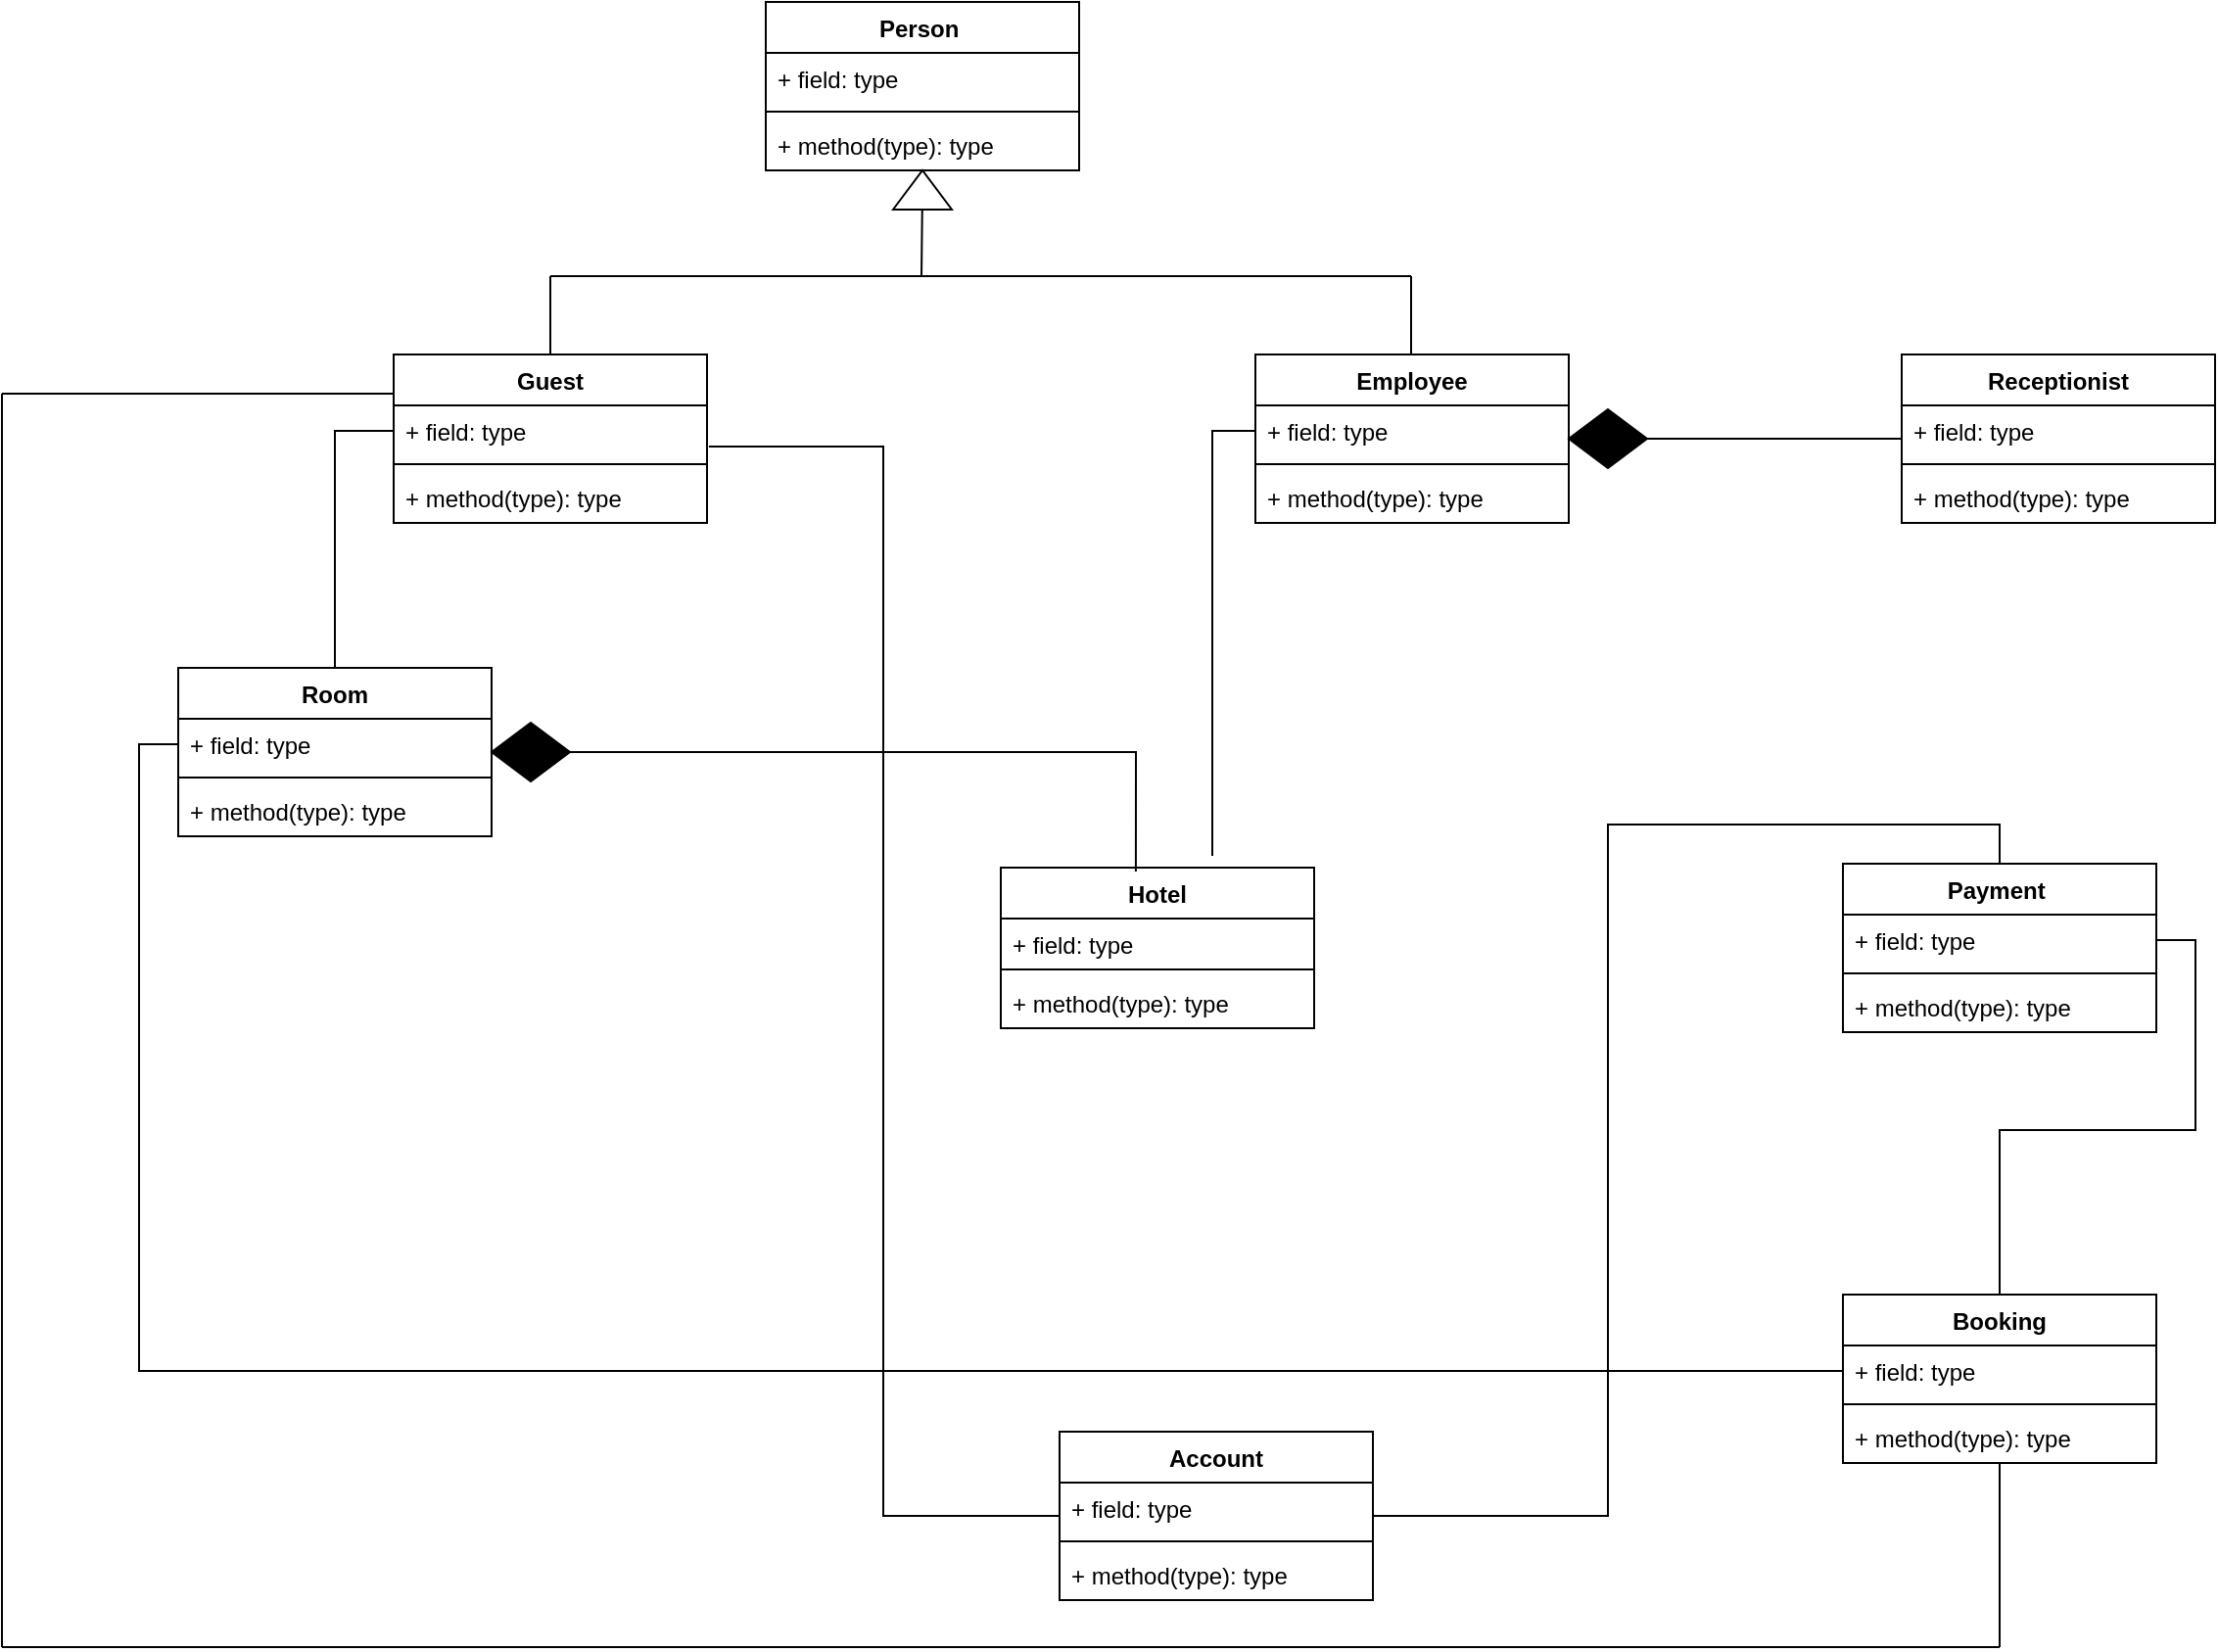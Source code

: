 <mxfile version="21.7.5" type="device">
  <diagram id="bljEQMtVxtsIVVy4_0qF" name="Page-1">
    <mxGraphModel dx="1050" dy="542" grid="1" gridSize="10" guides="1" tooltips="1" connect="1" arrows="1" fold="1" page="1" pageScale="1" pageWidth="4681" pageHeight="3300" math="0" shadow="0">
      <root>
        <mxCell id="0" />
        <mxCell id="1" parent="0" />
        <mxCell id="PxNKiAnVYsrZx0DL7MYI-5" value="Person " style="swimlane;fontStyle=1;align=center;verticalAlign=top;childLayout=stackLayout;horizontal=1;startSize=26;horizontalStack=0;resizeParent=1;resizeParentMax=0;resizeLast=0;collapsible=1;marginBottom=0;" parent="1" vertex="1">
          <mxGeometry x="510" y="40" width="160" height="86" as="geometry" />
        </mxCell>
        <mxCell id="PxNKiAnVYsrZx0DL7MYI-6" value="+ field: type" style="text;strokeColor=none;fillColor=none;align=left;verticalAlign=top;spacingLeft=4;spacingRight=4;overflow=hidden;rotatable=0;points=[[0,0.5],[1,0.5]];portConstraint=eastwest;" parent="PxNKiAnVYsrZx0DL7MYI-5" vertex="1">
          <mxGeometry y="26" width="160" height="26" as="geometry" />
        </mxCell>
        <mxCell id="PxNKiAnVYsrZx0DL7MYI-7" value="" style="line;strokeWidth=1;fillColor=none;align=left;verticalAlign=middle;spacingTop=-1;spacingLeft=3;spacingRight=3;rotatable=0;labelPosition=right;points=[];portConstraint=eastwest;strokeColor=inherit;" parent="PxNKiAnVYsrZx0DL7MYI-5" vertex="1">
          <mxGeometry y="52" width="160" height="8" as="geometry" />
        </mxCell>
        <mxCell id="PxNKiAnVYsrZx0DL7MYI-8" value="+ method(type): type" style="text;strokeColor=none;fillColor=none;align=left;verticalAlign=top;spacingLeft=4;spacingRight=4;overflow=hidden;rotatable=0;points=[[0,0.5],[1,0.5]];portConstraint=eastwest;" parent="PxNKiAnVYsrZx0DL7MYI-5" vertex="1">
          <mxGeometry y="60" width="160" height="26" as="geometry" />
        </mxCell>
        <mxCell id="PxNKiAnVYsrZx0DL7MYI-9" value="Guest" style="swimlane;fontStyle=1;align=center;verticalAlign=top;childLayout=stackLayout;horizontal=1;startSize=26;horizontalStack=0;resizeParent=1;resizeParentMax=0;resizeLast=0;collapsible=1;marginBottom=0;" parent="1" vertex="1">
          <mxGeometry x="320" y="220" width="160" height="86" as="geometry" />
        </mxCell>
        <mxCell id="PxNKiAnVYsrZx0DL7MYI-10" value="+ field: type" style="text;strokeColor=none;fillColor=none;align=left;verticalAlign=top;spacingLeft=4;spacingRight=4;overflow=hidden;rotatable=0;points=[[0,0.5],[1,0.5]];portConstraint=eastwest;" parent="PxNKiAnVYsrZx0DL7MYI-9" vertex="1">
          <mxGeometry y="26" width="160" height="26" as="geometry" />
        </mxCell>
        <mxCell id="PxNKiAnVYsrZx0DL7MYI-11" value="" style="line;strokeWidth=1;fillColor=none;align=left;verticalAlign=middle;spacingTop=-1;spacingLeft=3;spacingRight=3;rotatable=0;labelPosition=right;points=[];portConstraint=eastwest;strokeColor=inherit;" parent="PxNKiAnVYsrZx0DL7MYI-9" vertex="1">
          <mxGeometry y="52" width="160" height="8" as="geometry" />
        </mxCell>
        <mxCell id="PxNKiAnVYsrZx0DL7MYI-12" value="+ method(type): type" style="text;strokeColor=none;fillColor=none;align=left;verticalAlign=top;spacingLeft=4;spacingRight=4;overflow=hidden;rotatable=0;points=[[0,0.5],[1,0.5]];portConstraint=eastwest;" parent="PxNKiAnVYsrZx0DL7MYI-9" vertex="1">
          <mxGeometry y="60" width="160" height="26" as="geometry" />
        </mxCell>
        <mxCell id="PxNKiAnVYsrZx0DL7MYI-13" value="Employee" style="swimlane;fontStyle=1;align=center;verticalAlign=top;childLayout=stackLayout;horizontal=1;startSize=26;horizontalStack=0;resizeParent=1;resizeParentMax=0;resizeLast=0;collapsible=1;marginBottom=0;" parent="1" vertex="1">
          <mxGeometry x="760" y="220" width="160" height="86" as="geometry" />
        </mxCell>
        <mxCell id="PxNKiAnVYsrZx0DL7MYI-14" value="+ field: type" style="text;strokeColor=none;fillColor=none;align=left;verticalAlign=top;spacingLeft=4;spacingRight=4;overflow=hidden;rotatable=0;points=[[0,0.5],[1,0.5]];portConstraint=eastwest;" parent="PxNKiAnVYsrZx0DL7MYI-13" vertex="1">
          <mxGeometry y="26" width="160" height="26" as="geometry" />
        </mxCell>
        <mxCell id="PxNKiAnVYsrZx0DL7MYI-15" value="" style="line;strokeWidth=1;fillColor=none;align=left;verticalAlign=middle;spacingTop=-1;spacingLeft=3;spacingRight=3;rotatable=0;labelPosition=right;points=[];portConstraint=eastwest;strokeColor=inherit;" parent="PxNKiAnVYsrZx0DL7MYI-13" vertex="1">
          <mxGeometry y="52" width="160" height="8" as="geometry" />
        </mxCell>
        <mxCell id="PxNKiAnVYsrZx0DL7MYI-16" value="+ method(type): type" style="text;strokeColor=none;fillColor=none;align=left;verticalAlign=top;spacingLeft=4;spacingRight=4;overflow=hidden;rotatable=0;points=[[0,0.5],[1,0.5]];portConstraint=eastwest;" parent="PxNKiAnVYsrZx0DL7MYI-13" vertex="1">
          <mxGeometry y="60" width="160" height="26" as="geometry" />
        </mxCell>
        <mxCell id="PxNKiAnVYsrZx0DL7MYI-17" value="Receptionist" style="swimlane;fontStyle=1;align=center;verticalAlign=top;childLayout=stackLayout;horizontal=1;startSize=26;horizontalStack=0;resizeParent=1;resizeParentMax=0;resizeLast=0;collapsible=1;marginBottom=0;" parent="1" vertex="1">
          <mxGeometry x="1090" y="220" width="160" height="86" as="geometry" />
        </mxCell>
        <mxCell id="PxNKiAnVYsrZx0DL7MYI-18" value="+ field: type" style="text;strokeColor=none;fillColor=none;align=left;verticalAlign=top;spacingLeft=4;spacingRight=4;overflow=hidden;rotatable=0;points=[[0,0.5],[1,0.5]];portConstraint=eastwest;" parent="PxNKiAnVYsrZx0DL7MYI-17" vertex="1">
          <mxGeometry y="26" width="160" height="26" as="geometry" />
        </mxCell>
        <mxCell id="PxNKiAnVYsrZx0DL7MYI-19" value="" style="line;strokeWidth=1;fillColor=none;align=left;verticalAlign=middle;spacingTop=-1;spacingLeft=3;spacingRight=3;rotatable=0;labelPosition=right;points=[];portConstraint=eastwest;strokeColor=inherit;" parent="PxNKiAnVYsrZx0DL7MYI-17" vertex="1">
          <mxGeometry y="52" width="160" height="8" as="geometry" />
        </mxCell>
        <mxCell id="PxNKiAnVYsrZx0DL7MYI-20" value="+ method(type): type" style="text;strokeColor=none;fillColor=none;align=left;verticalAlign=top;spacingLeft=4;spacingRight=4;overflow=hidden;rotatable=0;points=[[0,0.5],[1,0.5]];portConstraint=eastwest;" parent="PxNKiAnVYsrZx0DL7MYI-17" vertex="1">
          <mxGeometry y="60" width="160" height="26" as="geometry" />
        </mxCell>
        <mxCell id="PxNKiAnVYsrZx0DL7MYI-21" value="Payment &#xa;" style="swimlane;fontStyle=1;align=center;verticalAlign=top;childLayout=stackLayout;horizontal=1;startSize=26;horizontalStack=0;resizeParent=1;resizeParentMax=0;resizeLast=0;collapsible=1;marginBottom=0;" parent="1" vertex="1">
          <mxGeometry x="1060" y="480" width="160" height="86" as="geometry" />
        </mxCell>
        <mxCell id="PxNKiAnVYsrZx0DL7MYI-22" value="+ field: type" style="text;strokeColor=none;fillColor=none;align=left;verticalAlign=top;spacingLeft=4;spacingRight=4;overflow=hidden;rotatable=0;points=[[0,0.5],[1,0.5]];portConstraint=eastwest;" parent="PxNKiAnVYsrZx0DL7MYI-21" vertex="1">
          <mxGeometry y="26" width="160" height="26" as="geometry" />
        </mxCell>
        <mxCell id="PxNKiAnVYsrZx0DL7MYI-23" value="" style="line;strokeWidth=1;fillColor=none;align=left;verticalAlign=middle;spacingTop=-1;spacingLeft=3;spacingRight=3;rotatable=0;labelPosition=right;points=[];portConstraint=eastwest;strokeColor=inherit;" parent="PxNKiAnVYsrZx0DL7MYI-21" vertex="1">
          <mxGeometry y="52" width="160" height="8" as="geometry" />
        </mxCell>
        <mxCell id="PxNKiAnVYsrZx0DL7MYI-24" value="+ method(type): type" style="text;strokeColor=none;fillColor=none;align=left;verticalAlign=top;spacingLeft=4;spacingRight=4;overflow=hidden;rotatable=0;points=[[0,0.5],[1,0.5]];portConstraint=eastwest;" parent="PxNKiAnVYsrZx0DL7MYI-21" vertex="1">
          <mxGeometry y="60" width="160" height="26" as="geometry" />
        </mxCell>
        <mxCell id="PxNKiAnVYsrZx0DL7MYI-70" style="edgeStyle=orthogonalEdgeStyle;rounded=0;orthogonalLoop=1;jettySize=auto;html=1;entryX=0;entryY=0.5;entryDx=0;entryDy=0;endArrow=none;endFill=0;exitX=0;exitY=0.5;exitDx=0;exitDy=0;" parent="1" source="PxNKiAnVYsrZx0DL7MYI-43" target="PxNKiAnVYsrZx0DL7MYI-39" edge="1">
          <mxGeometry relative="1" as="geometry">
            <mxPoint x="990" y="780" as="sourcePoint" />
          </mxGeometry>
        </mxCell>
        <mxCell id="PxNKiAnVYsrZx0DL7MYI-71" style="edgeStyle=orthogonalEdgeStyle;rounded=0;orthogonalLoop=1;jettySize=auto;html=1;entryX=0.5;entryY=0;entryDx=0;entryDy=0;endArrow=none;endFill=0;" parent="1" source="PxNKiAnVYsrZx0DL7MYI-30" target="PxNKiAnVYsrZx0DL7MYI-21" edge="1">
          <mxGeometry relative="1" as="geometry" />
        </mxCell>
        <mxCell id="PxNKiAnVYsrZx0DL7MYI-82" style="edgeStyle=orthogonalEdgeStyle;rounded=0;orthogonalLoop=1;jettySize=auto;html=1;exitX=0;exitY=0.5;exitDx=0;exitDy=0;entryX=1.006;entryY=0.808;entryDx=0;entryDy=0;entryPerimeter=0;endArrow=none;endFill=0;" parent="1" source="PxNKiAnVYsrZx0DL7MYI-30" target="PxNKiAnVYsrZx0DL7MYI-10" edge="1">
          <mxGeometry relative="1" as="geometry" />
        </mxCell>
        <mxCell id="PxNKiAnVYsrZx0DL7MYI-30" value="Account" style="swimlane;fontStyle=1;align=center;verticalAlign=top;childLayout=stackLayout;horizontal=1;startSize=26;horizontalStack=0;resizeParent=1;resizeParentMax=0;resizeLast=0;collapsible=1;marginBottom=0;" parent="1" vertex="1">
          <mxGeometry x="660" y="770" width="160" height="86" as="geometry" />
        </mxCell>
        <mxCell id="PxNKiAnVYsrZx0DL7MYI-31" value="+ field: type" style="text;strokeColor=none;fillColor=none;align=left;verticalAlign=top;spacingLeft=4;spacingRight=4;overflow=hidden;rotatable=0;points=[[0,0.5],[1,0.5]];portConstraint=eastwest;" parent="PxNKiAnVYsrZx0DL7MYI-30" vertex="1">
          <mxGeometry y="26" width="160" height="26" as="geometry" />
        </mxCell>
        <mxCell id="PxNKiAnVYsrZx0DL7MYI-32" value="" style="line;strokeWidth=1;fillColor=none;align=left;verticalAlign=middle;spacingTop=-1;spacingLeft=3;spacingRight=3;rotatable=0;labelPosition=right;points=[];portConstraint=eastwest;strokeColor=inherit;" parent="PxNKiAnVYsrZx0DL7MYI-30" vertex="1">
          <mxGeometry y="52" width="160" height="8" as="geometry" />
        </mxCell>
        <mxCell id="PxNKiAnVYsrZx0DL7MYI-33" value="+ method(type): type" style="text;strokeColor=none;fillColor=none;align=left;verticalAlign=top;spacingLeft=4;spacingRight=4;overflow=hidden;rotatable=0;points=[[0,0.5],[1,0.5]];portConstraint=eastwest;" parent="PxNKiAnVYsrZx0DL7MYI-30" vertex="1">
          <mxGeometry y="60" width="160" height="26" as="geometry" />
        </mxCell>
        <mxCell id="PxNKiAnVYsrZx0DL7MYI-34" value="Hotel" style="swimlane;fontStyle=1;align=center;verticalAlign=top;childLayout=stackLayout;horizontal=1;startSize=26;horizontalStack=0;resizeParent=1;resizeParentMax=0;resizeLast=0;collapsible=1;marginBottom=0;" parent="1" vertex="1">
          <mxGeometry x="630" y="482" width="160" height="82" as="geometry" />
        </mxCell>
        <mxCell id="PxNKiAnVYsrZx0DL7MYI-35" value="+ field: type" style="text;strokeColor=none;fillColor=none;align=left;verticalAlign=top;spacingLeft=4;spacingRight=4;overflow=hidden;rotatable=0;points=[[0,0.5],[1,0.5]];portConstraint=eastwest;" parent="PxNKiAnVYsrZx0DL7MYI-34" vertex="1">
          <mxGeometry y="26" width="160" height="22" as="geometry" />
        </mxCell>
        <mxCell id="PxNKiAnVYsrZx0DL7MYI-36" value="" style="line;strokeWidth=1;fillColor=none;align=left;verticalAlign=middle;spacingTop=-1;spacingLeft=3;spacingRight=3;rotatable=0;labelPosition=right;points=[];portConstraint=eastwest;strokeColor=inherit;" parent="PxNKiAnVYsrZx0DL7MYI-34" vertex="1">
          <mxGeometry y="48" width="160" height="8" as="geometry" />
        </mxCell>
        <mxCell id="PxNKiAnVYsrZx0DL7MYI-37" value="+ method(type): type" style="text;strokeColor=none;fillColor=none;align=left;verticalAlign=top;spacingLeft=4;spacingRight=4;overflow=hidden;rotatable=0;points=[[0,0.5],[1,0.5]];portConstraint=eastwest;" parent="PxNKiAnVYsrZx0DL7MYI-34" vertex="1">
          <mxGeometry y="56" width="160" height="26" as="geometry" />
        </mxCell>
        <mxCell id="PxNKiAnVYsrZx0DL7MYI-72" style="edgeStyle=orthogonalEdgeStyle;rounded=0;orthogonalLoop=1;jettySize=auto;html=1;entryX=0;entryY=0.5;entryDx=0;entryDy=0;endArrow=none;endFill=0;" parent="1" source="PxNKiAnVYsrZx0DL7MYI-38" target="PxNKiAnVYsrZx0DL7MYI-10" edge="1">
          <mxGeometry relative="1" as="geometry" />
        </mxCell>
        <mxCell id="PxNKiAnVYsrZx0DL7MYI-38" value="Room" style="swimlane;fontStyle=1;align=center;verticalAlign=top;childLayout=stackLayout;horizontal=1;startSize=26;horizontalStack=0;resizeParent=1;resizeParentMax=0;resizeLast=0;collapsible=1;marginBottom=0;" parent="1" vertex="1">
          <mxGeometry x="210" y="380" width="160" height="86" as="geometry" />
        </mxCell>
        <mxCell id="PxNKiAnVYsrZx0DL7MYI-39" value="+ field: type" style="text;strokeColor=none;fillColor=none;align=left;verticalAlign=top;spacingLeft=4;spacingRight=4;overflow=hidden;rotatable=0;points=[[0,0.5],[1,0.5]];portConstraint=eastwest;" parent="PxNKiAnVYsrZx0DL7MYI-38" vertex="1">
          <mxGeometry y="26" width="160" height="26" as="geometry" />
        </mxCell>
        <mxCell id="PxNKiAnVYsrZx0DL7MYI-40" value="" style="line;strokeWidth=1;fillColor=none;align=left;verticalAlign=middle;spacingTop=-1;spacingLeft=3;spacingRight=3;rotatable=0;labelPosition=right;points=[];portConstraint=eastwest;strokeColor=inherit;" parent="PxNKiAnVYsrZx0DL7MYI-38" vertex="1">
          <mxGeometry y="52" width="160" height="8" as="geometry" />
        </mxCell>
        <mxCell id="PxNKiAnVYsrZx0DL7MYI-41" value="+ method(type): type" style="text;strokeColor=none;fillColor=none;align=left;verticalAlign=top;spacingLeft=4;spacingRight=4;overflow=hidden;rotatable=0;points=[[0,0.5],[1,0.5]];portConstraint=eastwest;" parent="PxNKiAnVYsrZx0DL7MYI-38" vertex="1">
          <mxGeometry y="60" width="160" height="26" as="geometry" />
        </mxCell>
        <mxCell id="PxNKiAnVYsrZx0DL7MYI-69" style="edgeStyle=orthogonalEdgeStyle;rounded=0;orthogonalLoop=1;jettySize=auto;html=1;entryX=1;entryY=0.5;entryDx=0;entryDy=0;endArrow=none;endFill=0;" parent="1" source="PxNKiAnVYsrZx0DL7MYI-42" target="PxNKiAnVYsrZx0DL7MYI-22" edge="1">
          <mxGeometry relative="1" as="geometry" />
        </mxCell>
        <mxCell id="PxNKiAnVYsrZx0DL7MYI-42" value="Booking" style="swimlane;fontStyle=1;align=center;verticalAlign=top;childLayout=stackLayout;horizontal=1;startSize=26;horizontalStack=0;resizeParent=1;resizeParentMax=0;resizeLast=0;collapsible=1;marginBottom=0;" parent="1" vertex="1">
          <mxGeometry x="1060" y="700" width="160" height="86" as="geometry" />
        </mxCell>
        <mxCell id="PxNKiAnVYsrZx0DL7MYI-43" value="+ field: type" style="text;strokeColor=none;fillColor=none;align=left;verticalAlign=top;spacingLeft=4;spacingRight=4;overflow=hidden;rotatable=0;points=[[0,0.5],[1,0.5]];portConstraint=eastwest;" parent="PxNKiAnVYsrZx0DL7MYI-42" vertex="1">
          <mxGeometry y="26" width="160" height="26" as="geometry" />
        </mxCell>
        <mxCell id="PxNKiAnVYsrZx0DL7MYI-44" value="" style="line;strokeWidth=1;fillColor=none;align=left;verticalAlign=middle;spacingTop=-1;spacingLeft=3;spacingRight=3;rotatable=0;labelPosition=right;points=[];portConstraint=eastwest;strokeColor=inherit;" parent="PxNKiAnVYsrZx0DL7MYI-42" vertex="1">
          <mxGeometry y="52" width="160" height="8" as="geometry" />
        </mxCell>
        <mxCell id="PxNKiAnVYsrZx0DL7MYI-45" value="+ method(type): type" style="text;strokeColor=none;fillColor=none;align=left;verticalAlign=top;spacingLeft=4;spacingRight=4;overflow=hidden;rotatable=0;points=[[0,0.5],[1,0.5]];portConstraint=eastwest;" parent="PxNKiAnVYsrZx0DL7MYI-42" vertex="1">
          <mxGeometry y="60" width="160" height="26" as="geometry" />
        </mxCell>
        <mxCell id="PxNKiAnVYsrZx0DL7MYI-49" value="" style="endArrow=none;html=1;rounded=0;" parent="1" edge="1">
          <mxGeometry width="50" height="50" relative="1" as="geometry">
            <mxPoint x="400" y="220" as="sourcePoint" />
            <mxPoint x="400" y="180" as="targetPoint" />
          </mxGeometry>
        </mxCell>
        <mxCell id="PxNKiAnVYsrZx0DL7MYI-50" value="" style="endArrow=none;html=1;rounded=0;" parent="1" edge="1">
          <mxGeometry width="50" height="50" relative="1" as="geometry">
            <mxPoint x="839.5" y="220" as="sourcePoint" />
            <mxPoint x="839.5" y="180" as="targetPoint" />
          </mxGeometry>
        </mxCell>
        <mxCell id="PxNKiAnVYsrZx0DL7MYI-51" value="" style="endArrow=none;html=1;rounded=0;" parent="1" edge="1">
          <mxGeometry width="50" height="50" relative="1" as="geometry">
            <mxPoint x="400" y="180" as="sourcePoint" />
            <mxPoint x="570" y="180" as="targetPoint" />
          </mxGeometry>
        </mxCell>
        <mxCell id="PxNKiAnVYsrZx0DL7MYI-54" value="" style="endArrow=none;html=1;rounded=0;" parent="1" edge="1">
          <mxGeometry width="50" height="50" relative="1" as="geometry">
            <mxPoint x="839.5" y="180" as="sourcePoint" />
            <mxPoint x="570" y="180" as="targetPoint" />
          </mxGeometry>
        </mxCell>
        <mxCell id="PxNKiAnVYsrZx0DL7MYI-55" value="" style="endArrow=none;html=1;rounded=0;startArrow=none;" parent="1" source="PxNKiAnVYsrZx0DL7MYI-56" edge="1">
          <mxGeometry width="50" height="50" relative="1" as="geometry">
            <mxPoint x="589.5" y="180" as="sourcePoint" />
            <mxPoint x="589.5" y="140" as="targetPoint" />
          </mxGeometry>
        </mxCell>
        <mxCell id="PxNKiAnVYsrZx0DL7MYI-57" value="" style="endArrow=none;html=1;rounded=0;" parent="1" target="PxNKiAnVYsrZx0DL7MYI-56" edge="1">
          <mxGeometry width="50" height="50" relative="1" as="geometry">
            <mxPoint x="589.5" y="180" as="sourcePoint" />
            <mxPoint x="589.5" y="140" as="targetPoint" />
          </mxGeometry>
        </mxCell>
        <mxCell id="PxNKiAnVYsrZx0DL7MYI-56" value="" style="triangle;whiteSpace=wrap;html=1;direction=north;" parent="1" vertex="1">
          <mxGeometry x="575" y="126" width="30" height="20" as="geometry" />
        </mxCell>
        <mxCell id="PxNKiAnVYsrZx0DL7MYI-63" style="edgeStyle=orthogonalEdgeStyle;rounded=0;orthogonalLoop=1;jettySize=auto;html=1;exitX=1;exitY=0.5;exitDx=0;exitDy=0;endArrow=none;endFill=0;" parent="1" source="PxNKiAnVYsrZx0DL7MYI-61" edge="1">
          <mxGeometry relative="1" as="geometry">
            <mxPoint x="1090" y="263" as="targetPoint" />
          </mxGeometry>
        </mxCell>
        <mxCell id="PxNKiAnVYsrZx0DL7MYI-61" value="" style="rhombus;whiteSpace=wrap;html=1;fillColor=#000000;" parent="1" vertex="1">
          <mxGeometry x="920" y="248" width="40" height="30" as="geometry" />
        </mxCell>
        <mxCell id="PxNKiAnVYsrZx0DL7MYI-66" style="edgeStyle=orthogonalEdgeStyle;rounded=0;orthogonalLoop=1;jettySize=auto;html=1;endArrow=none;endFill=0;entryX=0.431;entryY=0.024;entryDx=0;entryDy=0;entryPerimeter=0;" parent="1" source="PxNKiAnVYsrZx0DL7MYI-64" target="PxNKiAnVYsrZx0DL7MYI-34" edge="1">
          <mxGeometry relative="1" as="geometry">
            <mxPoint x="602" y="480" as="targetPoint" />
          </mxGeometry>
        </mxCell>
        <mxCell id="PxNKiAnVYsrZx0DL7MYI-64" value="" style="rhombus;whiteSpace=wrap;html=1;fillColor=#000000;" parent="1" vertex="1">
          <mxGeometry x="370" y="408" width="40" height="30" as="geometry" />
        </mxCell>
        <mxCell id="PxNKiAnVYsrZx0DL7MYI-77" value="" style="endArrow=none;html=1;rounded=0;" parent="1" edge="1">
          <mxGeometry width="50" height="50" relative="1" as="geometry">
            <mxPoint x="1140" y="880" as="sourcePoint" />
            <mxPoint x="1140" y="786" as="targetPoint" />
          </mxGeometry>
        </mxCell>
        <mxCell id="PxNKiAnVYsrZx0DL7MYI-78" value="" style="endArrow=none;html=1;rounded=0;" parent="1" edge="1">
          <mxGeometry width="50" height="50" relative="1" as="geometry">
            <mxPoint x="120" y="880" as="sourcePoint" />
            <mxPoint x="1140" y="880" as="targetPoint" />
          </mxGeometry>
        </mxCell>
        <mxCell id="PxNKiAnVYsrZx0DL7MYI-79" value="" style="endArrow=none;html=1;rounded=0;" parent="1" edge="1">
          <mxGeometry width="50" height="50" relative="1" as="geometry">
            <mxPoint x="120" y="880" as="sourcePoint" />
            <mxPoint x="120" y="240" as="targetPoint" />
          </mxGeometry>
        </mxCell>
        <mxCell id="PxNKiAnVYsrZx0DL7MYI-80" value="" style="endArrow=none;html=1;rounded=0;" parent="1" edge="1">
          <mxGeometry width="50" height="50" relative="1" as="geometry">
            <mxPoint x="120" y="240" as="sourcePoint" />
            <mxPoint x="320" y="240" as="targetPoint" />
          </mxGeometry>
        </mxCell>
        <mxCell id="PxNKiAnVYsrZx0DL7MYI-81" style="edgeStyle=orthogonalEdgeStyle;rounded=0;orthogonalLoop=1;jettySize=auto;html=1;exitX=0.675;exitY=-0.073;exitDx=0;exitDy=0;entryX=0;entryY=0.5;entryDx=0;entryDy=0;endArrow=none;endFill=0;exitPerimeter=0;" parent="1" source="PxNKiAnVYsrZx0DL7MYI-34" target="PxNKiAnVYsrZx0DL7MYI-14" edge="1">
          <mxGeometry relative="1" as="geometry" />
        </mxCell>
      </root>
    </mxGraphModel>
  </diagram>
</mxfile>
